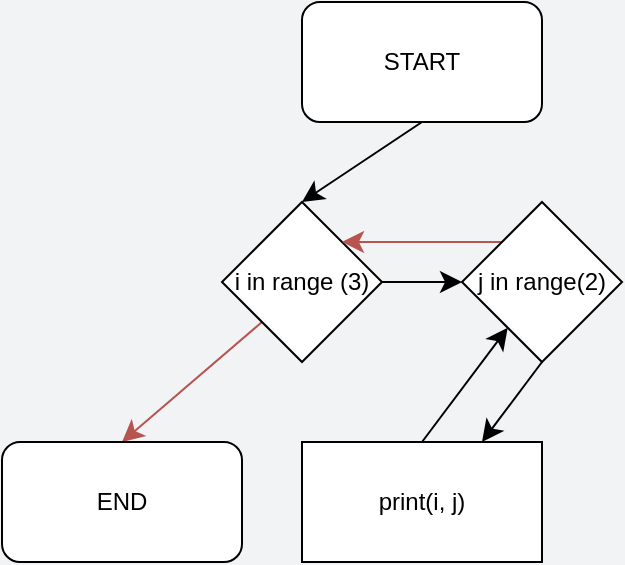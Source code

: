 <mxfile version="26.2.13">
  <diagram name="Page-1" id="oBoMtTXuPNJfdkDPqrHE">
    <mxGraphModel dx="1044" dy="615" grid="1" gridSize="10" guides="1" tooltips="1" connect="1" arrows="1" fold="1" page="1" pageScale="1" pageWidth="850" pageHeight="1100" background="#F1F3F4" math="0" shadow="0">
      <root>
        <mxCell id="0" />
        <mxCell id="1" parent="0" />
        <mxCell id="Cjyan4-toyM-WMKIcCKi-73" style="edgeStyle=none;curved=1;rounded=0;orthogonalLoop=1;jettySize=auto;html=1;exitX=0.5;exitY=1;exitDx=0;exitDy=0;entryX=0.5;entryY=0;entryDx=0;entryDy=0;fontSize=12;startSize=8;endSize=8;" edge="1" parent="1" source="Cjyan4-toyM-WMKIcCKi-1" target="Cjyan4-toyM-WMKIcCKi-64">
          <mxGeometry relative="1" as="geometry" />
        </mxCell>
        <mxCell id="Cjyan4-toyM-WMKIcCKi-1" value="START" style="rounded=1;whiteSpace=wrap;html=1;" vertex="1" parent="1">
          <mxGeometry x="240" y="100" width="120" height="60" as="geometry" />
        </mxCell>
        <mxCell id="Cjyan4-toyM-WMKIcCKi-68" style="edgeStyle=none;curved=1;rounded=0;orthogonalLoop=1;jettySize=auto;html=1;exitX=1;exitY=0.5;exitDx=0;exitDy=0;entryX=0;entryY=0.5;entryDx=0;entryDy=0;fontSize=12;startSize=8;endSize=8;" edge="1" parent="1" source="Cjyan4-toyM-WMKIcCKi-64" target="Cjyan4-toyM-WMKIcCKi-65">
          <mxGeometry relative="1" as="geometry" />
        </mxCell>
        <mxCell id="Cjyan4-toyM-WMKIcCKi-76" style="edgeStyle=none;curved=1;rounded=0;orthogonalLoop=1;jettySize=auto;html=1;exitX=0;exitY=1;exitDx=0;exitDy=0;entryX=0.5;entryY=0;entryDx=0;entryDy=0;fontSize=12;startSize=8;endSize=8;fillColor=#f8cecc;strokeColor=#b85450;" edge="1" parent="1" source="Cjyan4-toyM-WMKIcCKi-64" target="Cjyan4-toyM-WMKIcCKi-75">
          <mxGeometry relative="1" as="geometry" />
        </mxCell>
        <mxCell id="Cjyan4-toyM-WMKIcCKi-64" value="i in range (3)" style="rhombus;whiteSpace=wrap;html=1;" vertex="1" parent="1">
          <mxGeometry x="200" y="200" width="80" height="80" as="geometry" />
        </mxCell>
        <mxCell id="Cjyan4-toyM-WMKIcCKi-69" style="edgeStyle=none;curved=1;rounded=0;orthogonalLoop=1;jettySize=auto;html=1;exitX=0.5;exitY=1;exitDx=0;exitDy=0;entryX=0.75;entryY=0;entryDx=0;entryDy=0;fontSize=12;startSize=8;endSize=8;" edge="1" parent="1" source="Cjyan4-toyM-WMKIcCKi-65" target="Cjyan4-toyM-WMKIcCKi-66">
          <mxGeometry relative="1" as="geometry" />
        </mxCell>
        <mxCell id="Cjyan4-toyM-WMKIcCKi-74" style="edgeStyle=none;curved=1;rounded=0;orthogonalLoop=1;jettySize=auto;html=1;exitX=0;exitY=0;exitDx=0;exitDy=0;entryX=1;entryY=0;entryDx=0;entryDy=0;fontSize=12;startSize=8;endSize=8;fillColor=#f8cecc;strokeColor=#b85450;" edge="1" parent="1" source="Cjyan4-toyM-WMKIcCKi-65" target="Cjyan4-toyM-WMKIcCKi-64">
          <mxGeometry relative="1" as="geometry" />
        </mxCell>
        <mxCell id="Cjyan4-toyM-WMKIcCKi-65" value="j in range(2)" style="rhombus;whiteSpace=wrap;html=1;" vertex="1" parent="1">
          <mxGeometry x="320" y="200" width="80" height="80" as="geometry" />
        </mxCell>
        <mxCell id="Cjyan4-toyM-WMKIcCKi-71" style="edgeStyle=none;curved=1;rounded=0;orthogonalLoop=1;jettySize=auto;html=1;exitX=0.5;exitY=0;exitDx=0;exitDy=0;fontSize=12;startSize=8;endSize=8;" edge="1" parent="1" source="Cjyan4-toyM-WMKIcCKi-66" target="Cjyan4-toyM-WMKIcCKi-65">
          <mxGeometry relative="1" as="geometry" />
        </mxCell>
        <mxCell id="Cjyan4-toyM-WMKIcCKi-66" value="print(i, j)" style="rounded=0;whiteSpace=wrap;html=1;" vertex="1" parent="1">
          <mxGeometry x="240" y="320" width="120" height="60" as="geometry" />
        </mxCell>
        <mxCell id="Cjyan4-toyM-WMKIcCKi-75" value="END" style="rounded=1;whiteSpace=wrap;html=1;" vertex="1" parent="1">
          <mxGeometry x="90" y="320" width="120" height="60" as="geometry" />
        </mxCell>
      </root>
    </mxGraphModel>
  </diagram>
</mxfile>
